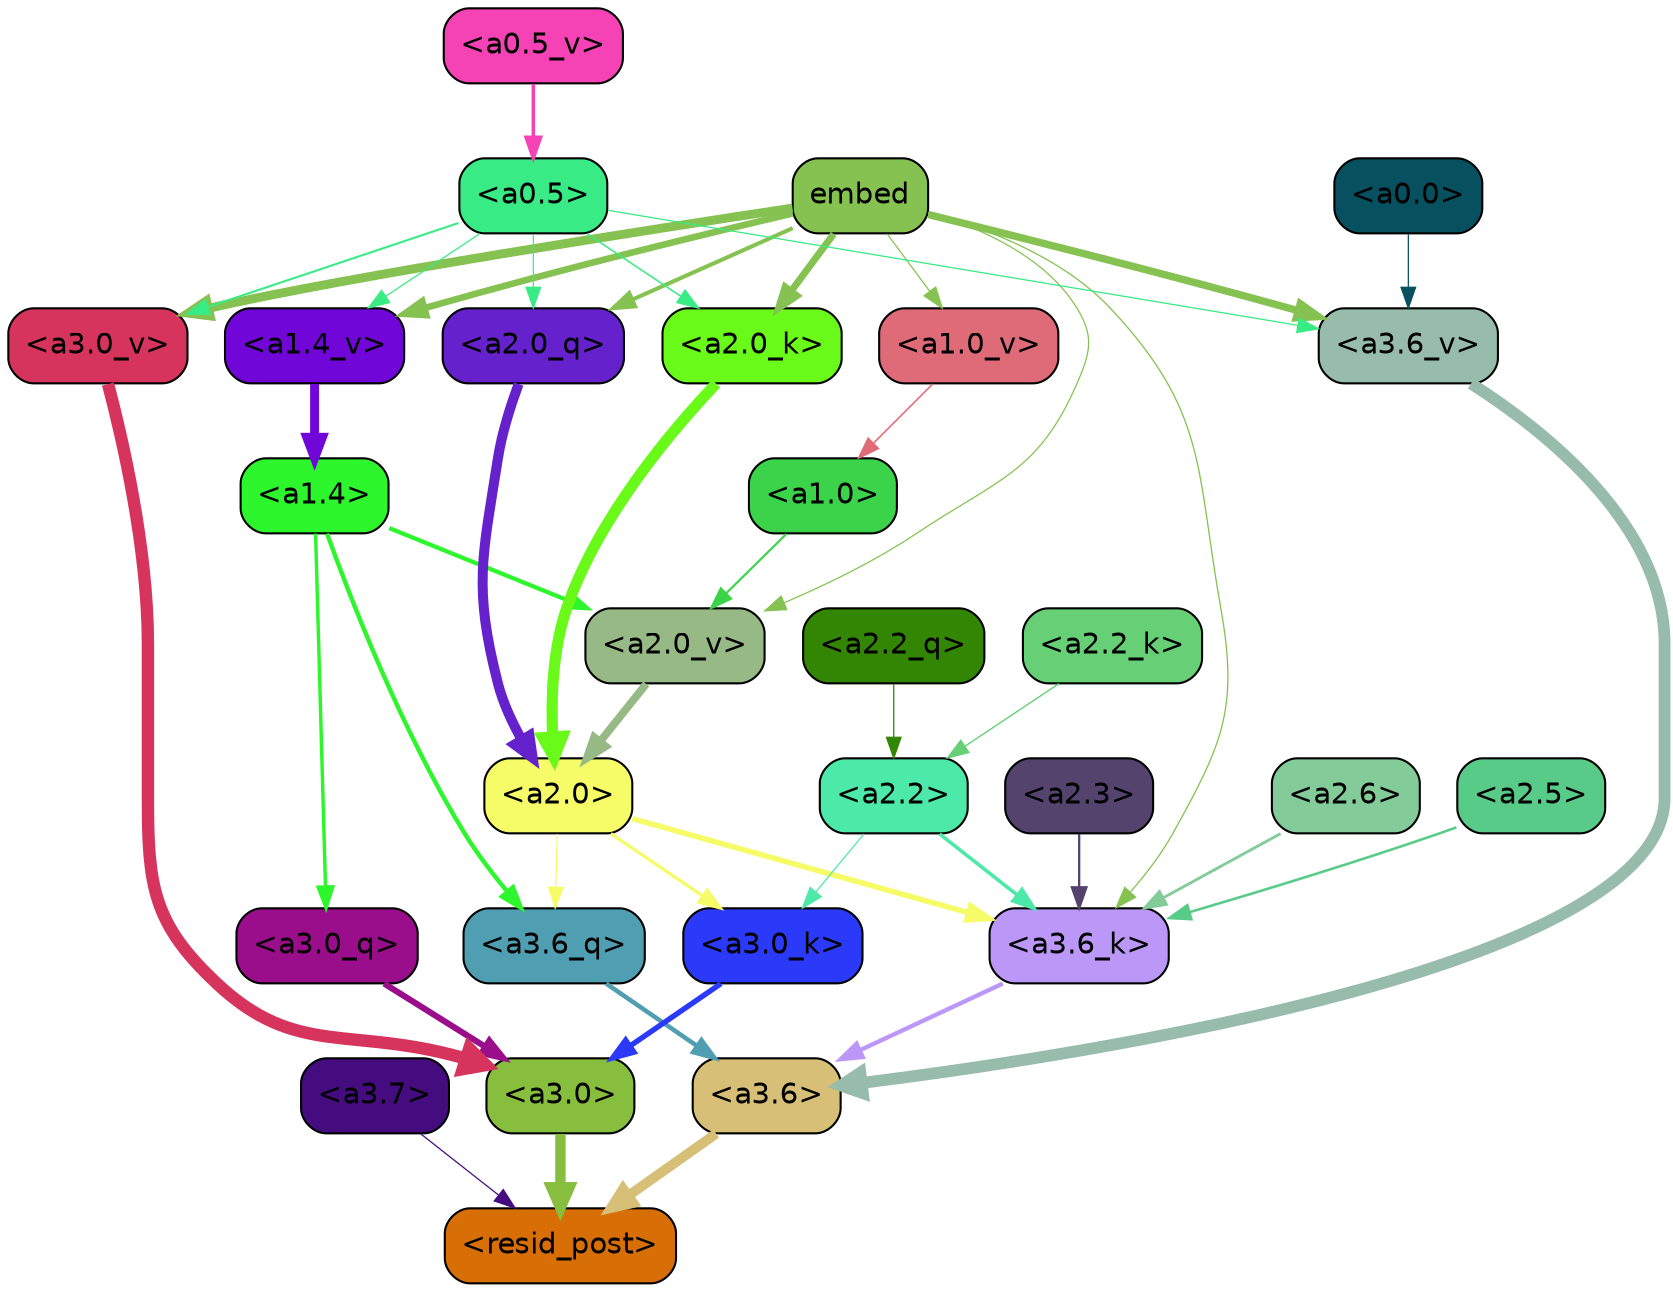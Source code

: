 strict digraph "" {
	graph [bgcolor=transparent,
		layout=dot,
		overlap=false,
		splines=true
	];
	"<a3.7>"	[color=black,
		fillcolor="#440c7f",
		fontname=Helvetica,
		shape=box,
		style="filled, rounded"];
	"<resid_post>"	[color=black,
		fillcolor="#d86f06",
		fontname=Helvetica,
		shape=box,
		style="filled, rounded"];
	"<a3.7>" -> "<resid_post>"	[color="#440c7f",
		penwidth=0.6];
	"<a3.6>"	[color=black,
		fillcolor="#d7bf77",
		fontname=Helvetica,
		shape=box,
		style="filled, rounded"];
	"<a3.6>" -> "<resid_post>"	[color="#d7bf77",
		penwidth=4.748674273490906];
	"<a3.0>"	[color=black,
		fillcolor="#87be3e",
		fontname=Helvetica,
		shape=box,
		style="filled, rounded"];
	"<a3.0>" -> "<resid_post>"	[color="#87be3e",
		penwidth=5.004031300544739];
	"<a3.6_q>"	[color=black,
		fillcolor="#509eb2",
		fontname=Helvetica,
		shape=box,
		style="filled, rounded"];
	"<a3.6_q>" -> "<a3.6>"	[color="#509eb2",
		penwidth=2.1656854450702667];
	"<a3.0_q>"	[color=black,
		fillcolor="#9a0e8b",
		fontname=Helvetica,
		shape=box,
		style="filled, rounded"];
	"<a3.0_q>" -> "<a3.0>"	[color="#9a0e8b",
		penwidth=2.95696559548378];
	"<a3.6_k>"	[color=black,
		fillcolor="#bb98f7",
		fontname=Helvetica,
		shape=box,
		style="filled, rounded"];
	"<a3.6_k>" -> "<a3.6>"	[color="#bb98f7",
		penwidth=2.086437076330185];
	"<a3.0_k>"	[color=black,
		fillcolor="#2a3af8",
		fontname=Helvetica,
		shape=box,
		style="filled, rounded"];
	"<a3.0_k>" -> "<a3.0>"	[color="#2a3af8",
		penwidth=2.5988530814647675];
	"<a3.6_v>"	[color=black,
		fillcolor="#98bcab",
		fontname=Helvetica,
		shape=box,
		style="filled, rounded"];
	"<a3.6_v>" -> "<a3.6>"	[color="#98bcab",
		penwidth=5.669987380504608];
	"<a3.0_v>"	[color=black,
		fillcolor="#d6345d",
		fontname=Helvetica,
		shape=box,
		style="filled, rounded"];
	"<a3.0_v>" -> "<a3.0>"	[color="#d6345d",
		penwidth=5.9515902400016785];
	"<a2.0>"	[color=black,
		fillcolor="#f5fc67",
		fontname=Helvetica,
		shape=box,
		style="filled, rounded"];
	"<a2.0>" -> "<a3.6_q>"	[color="#f5fc67",
		penwidth=0.6];
	"<a2.0>" -> "<a3.6_k>"	[color="#f5fc67",
		penwidth=2.6423546075820923];
	"<a2.0>" -> "<a3.0_k>"	[color="#f5fc67",
		penwidth=1.5482127666473389];
	"<a1.4>"	[color=black,
		fillcolor="#2df72c",
		fontname=Helvetica,
		shape=box,
		style="filled, rounded"];
	"<a1.4>" -> "<a3.6_q>"	[color="#2df72c",
		penwidth=2.1035547256469727];
	"<a1.4>" -> "<a3.0_q>"	[color="#2df72c",
		penwidth=1.6541699171066284];
	"<a2.0_v>"	[color=black,
		fillcolor="#96b986",
		fontname=Helvetica,
		shape=box,
		style="filled, rounded"];
	"<a1.4>" -> "<a2.0_v>"	[color="#2df72c",
		penwidth=2.048949420452118];
	"<a2.6>"	[color=black,
		fillcolor="#83cb99",
		fontname=Helvetica,
		shape=box,
		style="filled, rounded"];
	"<a2.6>" -> "<a3.6_k>"	[color="#83cb99",
		penwidth=1.3718644380569458];
	"<a2.5>"	[color=black,
		fillcolor="#59cb88",
		fontname=Helvetica,
		shape=box,
		style="filled, rounded"];
	"<a2.5>" -> "<a3.6_k>"	[color="#59cb88",
		penwidth=1.231603980064392];
	"<a2.3>"	[color=black,
		fillcolor="#54436d",
		fontname=Helvetica,
		shape=box,
		style="filled, rounded"];
	"<a2.3>" -> "<a3.6_k>"	[color="#54436d",
		penwidth=1.1117559671401978];
	"<a2.2>"	[color=black,
		fillcolor="#4de9a9",
		fontname=Helvetica,
		shape=box,
		style="filled, rounded"];
	"<a2.2>" -> "<a3.6_k>"	[color="#4de9a9",
		penwidth=1.7315057516098022];
	"<a2.2>" -> "<a3.0_k>"	[color="#4de9a9",
		penwidth=0.6];
	embed	[color=black,
		fillcolor="#85c251",
		fontname=Helvetica,
		shape=box,
		style="filled, rounded"];
	embed -> "<a3.6_k>"	[color="#85c251",
		penwidth=0.6229734420776367];
	embed -> "<a3.6_v>"	[color="#85c251",
		penwidth=3.56406831741333];
	embed -> "<a3.0_v>"	[color="#85c251",
		penwidth=4.293717980384827];
	"<a2.0_q>"	[color=black,
		fillcolor="#6421cc",
		fontname=Helvetica,
		shape=box,
		style="filled, rounded"];
	embed -> "<a2.0_q>"	[color="#85c251",
		penwidth=1.9479764699935913];
	"<a2.0_k>"	[color=black,
		fillcolor="#6afa1a",
		fontname=Helvetica,
		shape=box,
		style="filled, rounded"];
	embed -> "<a2.0_k>"	[color="#85c251",
		penwidth=3.348647713661194];
	embed -> "<a2.0_v>"	[color="#85c251",
		penwidth=0.6];
	"<a1.4_v>"	[color=black,
		fillcolor="#7006d7",
		fontname=Helvetica,
		shape=box,
		style="filled, rounded"];
	embed -> "<a1.4_v>"	[color="#85c251",
		penwidth=3.1658360958099365];
	"<a1.0_v>"	[color=black,
		fillcolor="#e06b78",
		fontname=Helvetica,
		shape=box,
		style="filled, rounded"];
	embed -> "<a1.0_v>"	[color="#85c251",
		penwidth=0.6];
	"<a0.5>"	[color=black,
		fillcolor="#39eb84",
		fontname=Helvetica,
		shape=box,
		style="filled, rounded"];
	"<a0.5>" -> "<a3.6_v>"	[color="#39eb84",
		penwidth=0.6];
	"<a0.5>" -> "<a3.0_v>"	[color="#39eb84",
		penwidth=0.9916514158248901];
	"<a0.5>" -> "<a2.0_q>"	[color="#39eb84",
		penwidth=0.6];
	"<a0.5>" -> "<a2.0_k>"	[color="#39eb84",
		penwidth=0.7479127645492554];
	"<a0.5>" -> "<a1.4_v>"	[color="#39eb84",
		penwidth=0.6];
	"<a0.0>"	[color=black,
		fillcolor="#06505f",
		fontname=Helvetica,
		shape=box,
		style="filled, rounded"];
	"<a0.0>" -> "<a3.6_v>"	[color="#06505f",
		penwidth=0.6];
	"<a2.2_q>"	[color=black,
		fillcolor="#338504",
		fontname=Helvetica,
		shape=box,
		style="filled, rounded"];
	"<a2.2_q>" -> "<a2.2>"	[color="#338504",
		penwidth=0.6068362593650818];
	"<a2.0_q>" -> "<a2.0>"	[color="#6421cc",
		penwidth=4.801594913005829];
	"<a2.2_k>"	[color=black,
		fillcolor="#67d077",
		fontname=Helvetica,
		shape=box,
		style="filled, rounded"];
	"<a2.2_k>" -> "<a2.2>"	[color="#67d077",
		penwidth=0.6648573875427246];
	"<a2.0_k>" -> "<a2.0>"	[color="#6afa1a",
		penwidth=5.364346981048584];
	"<a2.0_v>" -> "<a2.0>"	[color="#96b986",
		penwidth=3.76983106136322];
	"<a1.0>"	[color=black,
		fillcolor="#3ad349",
		fontname=Helvetica,
		shape=box,
		style="filled, rounded"];
	"<a1.0>" -> "<a2.0_v>"	[color="#3ad349",
		penwidth=1.0333166718482971];
	"<a1.4_v>" -> "<a1.4>"	[color="#7006d7",
		penwidth=4.295930981636047];
	"<a1.0_v>" -> "<a1.0>"	[color="#e06b78",
		penwidth=0.7506231069564819];
	"<a0.5_v>"	[color=black,
		fillcolor="#f543b6",
		fontname=Helvetica,
		shape=box,
		style="filled, rounded"];
	"<a0.5_v>" -> "<a0.5>"	[color="#f543b6",
		penwidth=1.6795680522918701];
}
